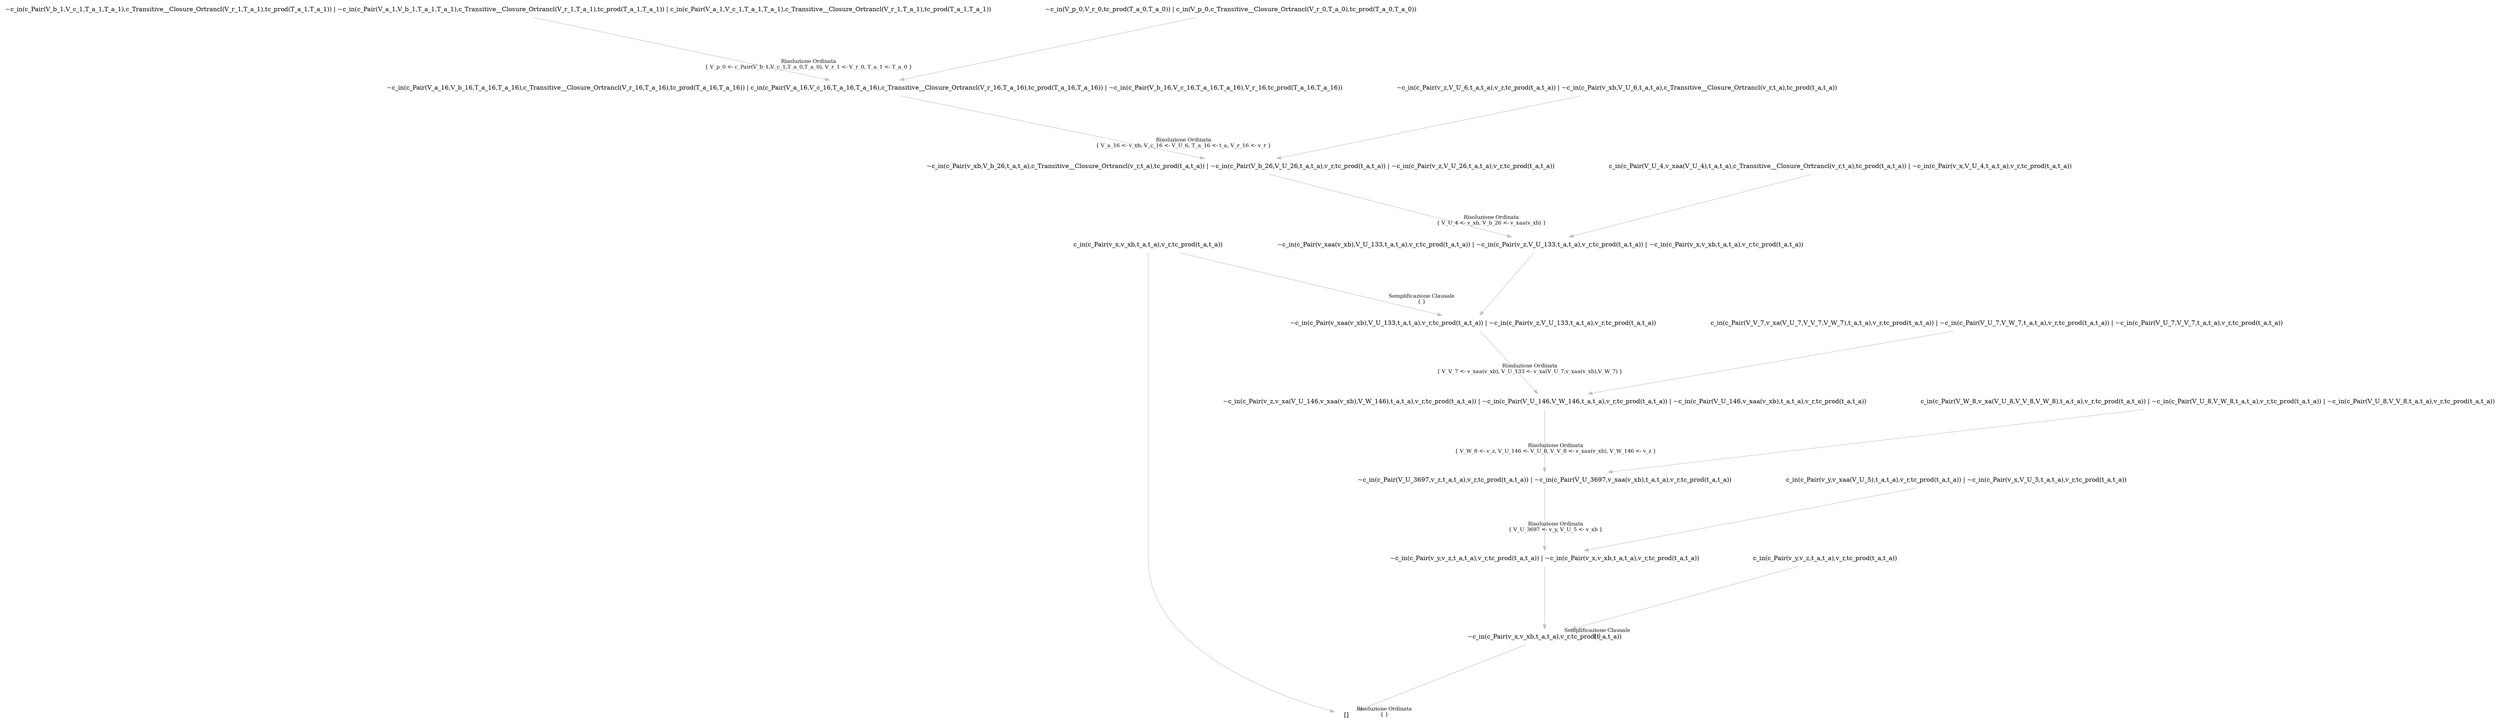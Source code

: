 digraph {
	nodesep="1.5"; ranksep=2;
	node [shape=plaintext];
	edge [color=gray];
	"~c_in(c_Pair(v_x,v_xb,t_a,t_a),v_r,tc_prod(t_a,t_a))" -> "[]" [labelfontcolor=black,labelfontsize="12",headlabel="Risoluzione Ordinata\n{ }",labeldistance="6"];
	"c_in(c_Pair(v_y,v_z,t_a,t_a),v_r,tc_prod(t_a,t_a))" -> "~c_in(c_Pair(v_x,v_xb,t_a,t_a),v_r,tc_prod(t_a,t_a))" [labelfontcolor=black,labelfontsize="12",headlabel="Semplificazione Clausale\n{ }",labeldistance="6"];
	"~c_in(c_Pair(v_y,v_z,t_a,t_a),v_r,tc_prod(t_a,t_a)) | ~c_in(c_Pair(v_x,v_xb,t_a,t_a),v_r,tc_prod(t_a,t_a))" -> "~c_in(c_Pair(v_x,v_xb,t_a,t_a),v_r,tc_prod(t_a,t_a))" ;
	"~c_in(c_Pair(V_U_3697,v_z,t_a,t_a),v_r,tc_prod(t_a,t_a)) | ~c_in(c_Pair(V_U_3697,v_xaa(v_xb),t_a,t_a),v_r,tc_prod(t_a,t_a))" -> "~c_in(c_Pair(v_y,v_z,t_a,t_a),v_r,tc_prod(t_a,t_a)) | ~c_in(c_Pair(v_x,v_xb,t_a,t_a),v_r,tc_prod(t_a,t_a))" [labelfontcolor=black,labelfontsize="12",headlabel="Risoluzione Ordinata\n{ V_U_3697 <- v_y, V_U_5 <- v_xb }",labeldistance="6"];
	"~c_in(c_Pair(v_z,v_xa(V_U_146,v_xaa(v_xb),V_W_146),t_a,t_a),v_r,tc_prod(t_a,t_a)) | ~c_in(c_Pair(V_U_146,V_W_146,t_a,t_a),v_r,tc_prod(t_a,t_a)) | ~c_in(c_Pair(V_U_146,v_xaa(v_xb),t_a,t_a),v_r,tc_prod(t_a,t_a))" -> "~c_in(c_Pair(V_U_3697,v_z,t_a,t_a),v_r,tc_prod(t_a,t_a)) | ~c_in(c_Pair(V_U_3697,v_xaa(v_xb),t_a,t_a),v_r,tc_prod(t_a,t_a))" [labelfontcolor=black,labelfontsize="12",headlabel="Risoluzione Ordinata\n{ V_W_8 <- v_z, V_U_146 <- V_U_8, V_V_8 <- v_xaa(v_xb), V_W_146 <- v_z }",labeldistance="6"];
	"~c_in(c_Pair(v_xaa(v_xb),V_U_133,t_a,t_a),v_r,tc_prod(t_a,t_a)) | ~c_in(c_Pair(v_z,V_U_133,t_a,t_a),v_r,tc_prod(t_a,t_a))" -> "~c_in(c_Pair(v_z,v_xa(V_U_146,v_xaa(v_xb),V_W_146),t_a,t_a),v_r,tc_prod(t_a,t_a)) | ~c_in(c_Pair(V_U_146,V_W_146,t_a,t_a),v_r,tc_prod(t_a,t_a)) | ~c_in(c_Pair(V_U_146,v_xaa(v_xb),t_a,t_a),v_r,tc_prod(t_a,t_a))" [labelfontcolor=black,labelfontsize="12",headlabel="Risoluzione Ordinata\n{ V_V_7 <- v_xaa(v_xb), V_U_133 <- v_xa(V_U_7,v_xaa(v_xb),V_W_7) }",labeldistance="6"];
	"c_in(c_Pair(v_x,v_xb,t_a,t_a),v_r,tc_prod(t_a,t_a))" -> "~c_in(c_Pair(v_xaa(v_xb),V_U_133,t_a,t_a),v_r,tc_prod(t_a,t_a)) | ~c_in(c_Pair(v_z,V_U_133,t_a,t_a),v_r,tc_prod(t_a,t_a))" [labelfontcolor=black,labelfontsize="12",headlabel="Semplificazione Clausale\n{ }",labeldistance="6"];
	"~c_in(c_Pair(v_xaa(v_xb),V_U_133,t_a,t_a),v_r,tc_prod(t_a,t_a)) | ~c_in(c_Pair(v_z,V_U_133,t_a,t_a),v_r,tc_prod(t_a,t_a)) | ~c_in(c_Pair(v_x,v_xb,t_a,t_a),v_r,tc_prod(t_a,t_a))" -> "~c_in(c_Pair(v_xaa(v_xb),V_U_133,t_a,t_a),v_r,tc_prod(t_a,t_a)) | ~c_in(c_Pair(v_z,V_U_133,t_a,t_a),v_r,tc_prod(t_a,t_a))" ;
	"~c_in(c_Pair(v_xb,V_b_26,t_a,t_a),c_Transitive__Closure_Ortrancl(v_r,t_a),tc_prod(t_a,t_a)) | ~c_in(c_Pair(V_b_26,V_U_26,t_a,t_a),v_r,tc_prod(t_a,t_a)) | ~c_in(c_Pair(v_z,V_U_26,t_a,t_a),v_r,tc_prod(t_a,t_a))" -> "~c_in(c_Pair(v_xaa(v_xb),V_U_133,t_a,t_a),v_r,tc_prod(t_a,t_a)) | ~c_in(c_Pair(v_z,V_U_133,t_a,t_a),v_r,tc_prod(t_a,t_a)) | ~c_in(c_Pair(v_x,v_xb,t_a,t_a),v_r,tc_prod(t_a,t_a))" [labelfontcolor=black,labelfontsize="12",headlabel="Risoluzione Ordinata\n{ V_U_4 <- v_xb, V_b_26 <- v_xaa(v_xb) }",labeldistance="6"];
	"~c_in(c_Pair(V_a_16,V_b_16,T_a_16,T_a_16),c_Transitive__Closure_Ortrancl(V_r_16,T_a_16),tc_prod(T_a_16,T_a_16)) | c_in(c_Pair(V_a_16,V_c_16,T_a_16,T_a_16),c_Transitive__Closure_Ortrancl(V_r_16,T_a_16),tc_prod(T_a_16,T_a_16)) | ~c_in(c_Pair(V_b_16,V_c_16,T_a_16,T_a_16),V_r_16,tc_prod(T_a_16,T_a_16))" -> "~c_in(c_Pair(v_xb,V_b_26,t_a,t_a),c_Transitive__Closure_Ortrancl(v_r,t_a),tc_prod(t_a,t_a)) | ~c_in(c_Pair(V_b_26,V_U_26,t_a,t_a),v_r,tc_prod(t_a,t_a)) | ~c_in(c_Pair(v_z,V_U_26,t_a,t_a),v_r,tc_prod(t_a,t_a))" [labelfontcolor=black,labelfontsize="12",headlabel="Risoluzione Ordinata\n{ V_a_16 <- v_xb, V_c_16 <- V_U_6, T_a_16 <- t_a, V_r_16 <- v_r }",labeldistance="6"];
	"~c_in(c_Pair(V_b_1,V_c_1,T_a_1,T_a_1),c_Transitive__Closure_Ortrancl(V_r_1,T_a_1),tc_prod(T_a_1,T_a_1)) | ~c_in(c_Pair(V_a_1,V_b_1,T_a_1,T_a_1),c_Transitive__Closure_Ortrancl(V_r_1,T_a_1),tc_prod(T_a_1,T_a_1)) | c_in(c_Pair(V_a_1,V_c_1,T_a_1,T_a_1),c_Transitive__Closure_Ortrancl(V_r_1,T_a_1),tc_prod(T_a_1,T_a_1))" -> "~c_in(c_Pair(V_a_16,V_b_16,T_a_16,T_a_16),c_Transitive__Closure_Ortrancl(V_r_16,T_a_16),tc_prod(T_a_16,T_a_16)) | c_in(c_Pair(V_a_16,V_c_16,T_a_16,T_a_16),c_Transitive__Closure_Ortrancl(V_r_16,T_a_16),tc_prod(T_a_16,T_a_16)) | ~c_in(c_Pair(V_b_16,V_c_16,T_a_16,T_a_16),V_r_16,tc_prod(T_a_16,T_a_16))" [labelfontcolor=black,labelfontsize="12",headlabel="Risoluzione Ordinata\n{ V_p_0 <- c_Pair(V_b_1,V_c_1,T_a_0,T_a_0), V_r_1 <- V_r_0, T_a_1 <- T_a_0 }",labeldistance="6"];
	"~c_in(V_p_0,V_r_0,tc_prod(T_a_0,T_a_0)) | c_in(V_p_0,c_Transitive__Closure_Ortrancl(V_r_0,T_a_0),tc_prod(T_a_0,T_a_0))" -> "~c_in(c_Pair(V_a_16,V_b_16,T_a_16,T_a_16),c_Transitive__Closure_Ortrancl(V_r_16,T_a_16),tc_prod(T_a_16,T_a_16)) | c_in(c_Pair(V_a_16,V_c_16,T_a_16,T_a_16),c_Transitive__Closure_Ortrancl(V_r_16,T_a_16),tc_prod(T_a_16,T_a_16)) | ~c_in(c_Pair(V_b_16,V_c_16,T_a_16,T_a_16),V_r_16,tc_prod(T_a_16,T_a_16))" ;
	"~c_in(c_Pair(v_z,V_U_6,t_a,t_a),v_r,tc_prod(t_a,t_a)) | ~c_in(c_Pair(v_xb,V_U_6,t_a,t_a),c_Transitive__Closure_Ortrancl(v_r,t_a),tc_prod(t_a,t_a))" -> "~c_in(c_Pair(v_xb,V_b_26,t_a,t_a),c_Transitive__Closure_Ortrancl(v_r,t_a),tc_prod(t_a,t_a)) | ~c_in(c_Pair(V_b_26,V_U_26,t_a,t_a),v_r,tc_prod(t_a,t_a)) | ~c_in(c_Pair(v_z,V_U_26,t_a,t_a),v_r,tc_prod(t_a,t_a))" ;
	"c_in(c_Pair(V_U_4,v_xaa(V_U_4),t_a,t_a),c_Transitive__Closure_Ortrancl(v_r,t_a),tc_prod(t_a,t_a)) | ~c_in(c_Pair(v_x,V_U_4,t_a,t_a),v_r,tc_prod(t_a,t_a))" -> "~c_in(c_Pair(v_xaa(v_xb),V_U_133,t_a,t_a),v_r,tc_prod(t_a,t_a)) | ~c_in(c_Pair(v_z,V_U_133,t_a,t_a),v_r,tc_prod(t_a,t_a)) | ~c_in(c_Pair(v_x,v_xb,t_a,t_a),v_r,tc_prod(t_a,t_a))" ;
	"c_in(c_Pair(V_V_7,v_xa(V_U_7,V_V_7,V_W_7),t_a,t_a),v_r,tc_prod(t_a,t_a)) | ~c_in(c_Pair(V_U_7,V_W_7,t_a,t_a),v_r,tc_prod(t_a,t_a)) | ~c_in(c_Pair(V_U_7,V_V_7,t_a,t_a),v_r,tc_prod(t_a,t_a))" -> "~c_in(c_Pair(v_z,v_xa(V_U_146,v_xaa(v_xb),V_W_146),t_a,t_a),v_r,tc_prod(t_a,t_a)) | ~c_in(c_Pair(V_U_146,V_W_146,t_a,t_a),v_r,tc_prod(t_a,t_a)) | ~c_in(c_Pair(V_U_146,v_xaa(v_xb),t_a,t_a),v_r,tc_prod(t_a,t_a))" ;
	"c_in(c_Pair(V_W_8,v_xa(V_U_8,V_V_8,V_W_8),t_a,t_a),v_r,tc_prod(t_a,t_a)) | ~c_in(c_Pair(V_U_8,V_W_8,t_a,t_a),v_r,tc_prod(t_a,t_a)) | ~c_in(c_Pair(V_U_8,V_V_8,t_a,t_a),v_r,tc_prod(t_a,t_a))" -> "~c_in(c_Pair(V_U_3697,v_z,t_a,t_a),v_r,tc_prod(t_a,t_a)) | ~c_in(c_Pair(V_U_3697,v_xaa(v_xb),t_a,t_a),v_r,tc_prod(t_a,t_a))" ;
	"c_in(c_Pair(v_y,v_xaa(V_U_5),t_a,t_a),v_r,tc_prod(t_a,t_a)) | ~c_in(c_Pair(v_x,V_U_5,t_a,t_a),v_r,tc_prod(t_a,t_a))" -> "~c_in(c_Pair(v_y,v_z,t_a,t_a),v_r,tc_prod(t_a,t_a)) | ~c_in(c_Pair(v_x,v_xb,t_a,t_a),v_r,tc_prod(t_a,t_a))" ;
	"c_in(c_Pair(v_x,v_xb,t_a,t_a),v_r,tc_prod(t_a,t_a))" -> "[]" ;
}

